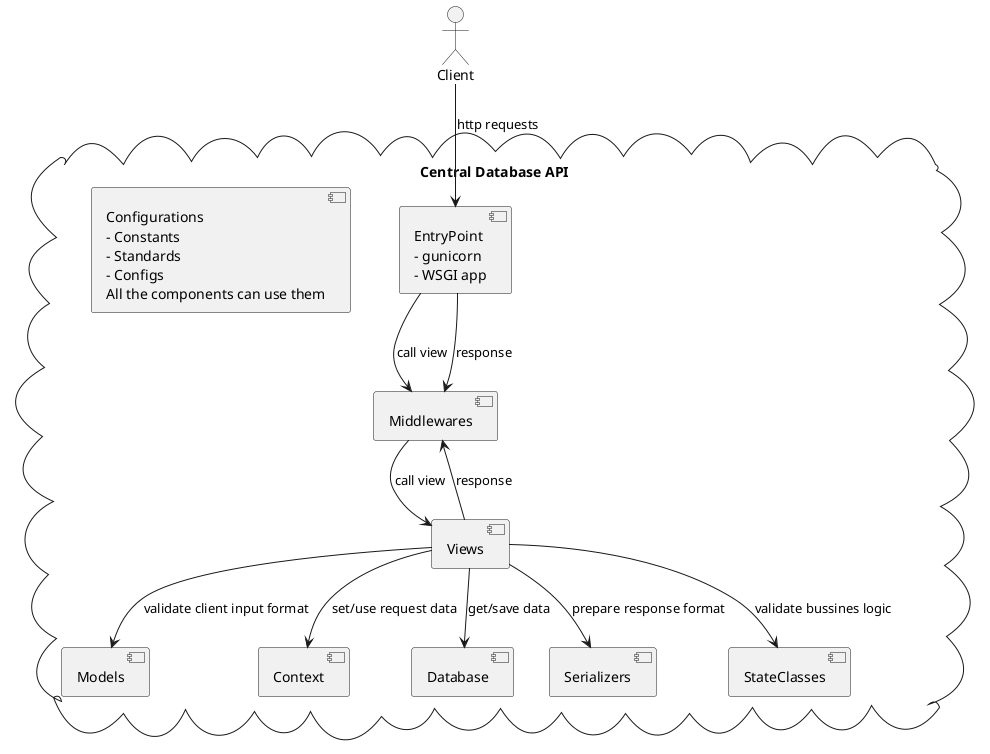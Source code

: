 @startuml



cloud "Central Database API" as API {
    component EntryPoint [
        EntryPoint
        - gunicorn
        - WSGI app
    ]
    component Views
    component Models
    component Context
    component Database
    component Serializers
    component Middlewares
    component StateClasses

    component Configurations [
        Configurations
        - Constants
        - Standards
        - Configs
        All the components can use them
    ]

    EntryPoint --> Middlewares: call view
    Middlewares --> Views: call view

    EntryPoint --> Middlewares: response
    Middlewares <-- Views: response

    Views --> Context: set/use request data
    Views --> Serializers: prepare response format
    Views --> Models: validate client input format
    Views --> Database: get/save data
    Views --> StateClasses: validate bussines logic

}

actor Client
Client --> EntryPoint: http requests





@enduml

